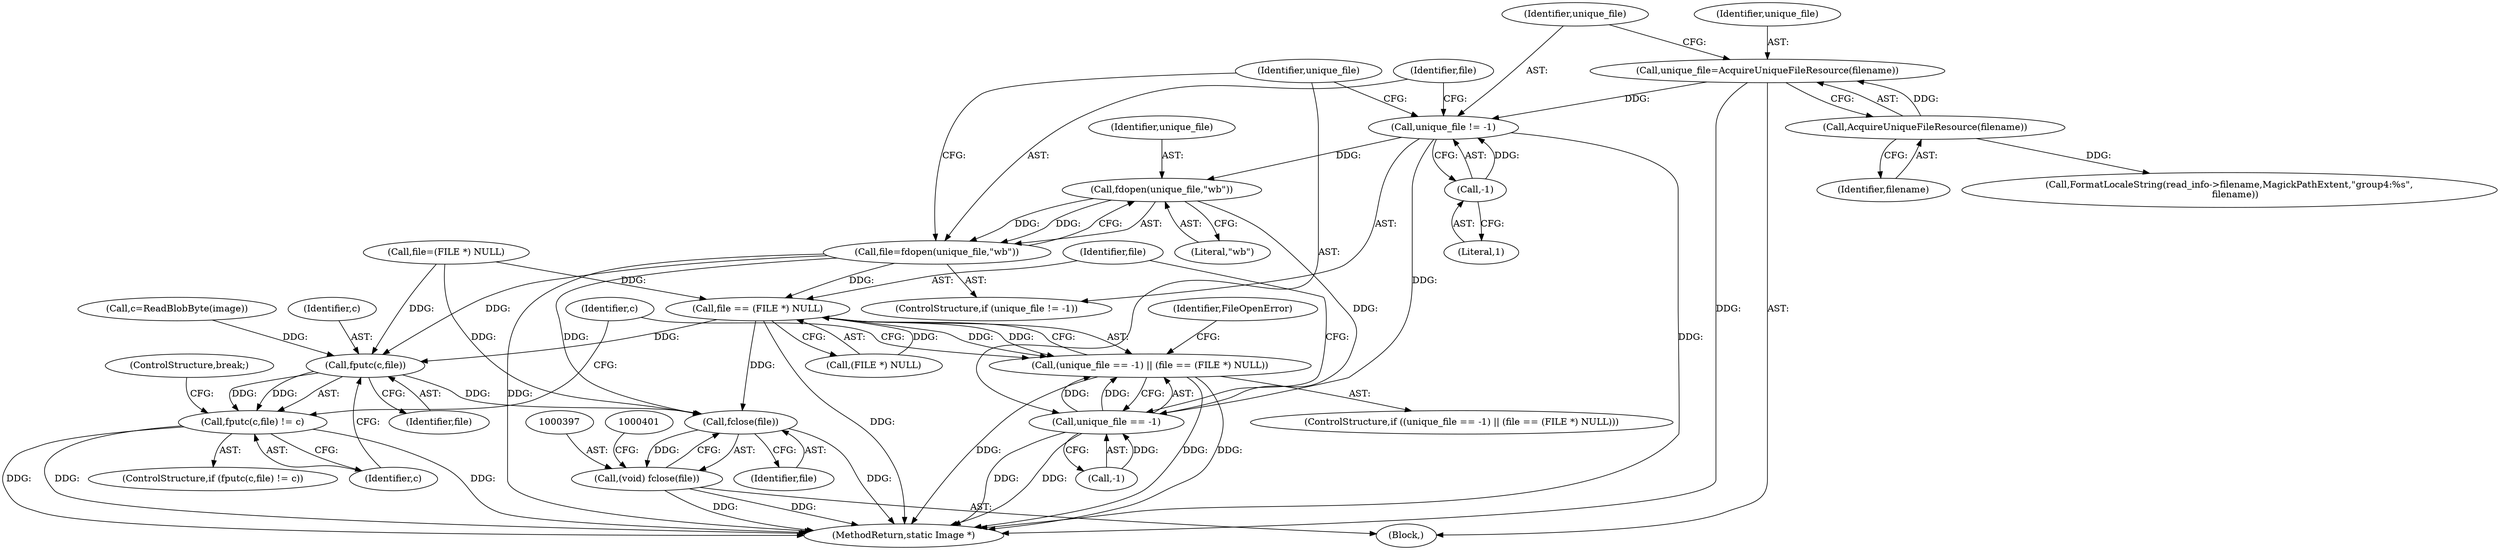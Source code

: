 digraph "0_ImageMagick_6b6bff054d569a77973f2140c0e86366e6168a6c@API" {
"1000365" [label="(Call,fdopen(unique_file,\"wb\"))"];
"1000359" [label="(Call,unique_file != -1)"];
"1000354" [label="(Call,unique_file=AcquireUniqueFileResource(filename))"];
"1000356" [label="(Call,AcquireUniqueFileResource(filename))"];
"1000361" [label="(Call,-1)"];
"1000363" [label="(Call,file=fdopen(unique_file,\"wb\"))"];
"1000374" [label="(Call,file == (FILE *) NULL)"];
"1000369" [label="(Call,(unique_file == -1) || (file == (FILE *) NULL))"];
"1000391" [label="(Call,fputc(c,file))"];
"1000390" [label="(Call,fputc(c,file) != c)"];
"1000398" [label="(Call,fclose(file))"];
"1000396" [label="(Call,(void) fclose(file))"];
"1000370" [label="(Call,unique_file == -1)"];
"1000369" [label="(Call,(unique_file == -1) || (file == (FILE *) NULL))"];
"1000392" [label="(Identifier,c)"];
"1000362" [label="(Literal,1)"];
"1000390" [label="(Call,fputc(c,file) != c)"];
"1000515" [label="(MethodReturn,static Image *)"];
"1000380" [label="(Identifier,FileOpenError)"];
"1000366" [label="(Identifier,unique_file)"];
"1000355" [label="(Identifier,unique_file)"];
"1000367" [label="(Literal,\"wb\")"];
"1000385" [label="(Identifier,c)"];
"1000393" [label="(Identifier,file)"];
"1000420" [label="(Call,FormatLocaleString(read_info->filename,MagickPathExtent,\"group4:%s\",\n    filename))"];
"1000374" [label="(Call,file == (FILE *) NULL)"];
"1000396" [label="(Call,(void) fclose(file))"];
"1000368" [label="(ControlStructure,if ((unique_file == -1) || (file == (FILE *) NULL)))"];
"1000358" [label="(ControlStructure,if (unique_file != -1))"];
"1000391" [label="(Call,fputc(c,file))"];
"1000356" [label="(Call,AcquireUniqueFileResource(filename))"];
"1000357" [label="(Identifier,filename)"];
"1000399" [label="(Identifier,file)"];
"1000376" [label="(Call,(FILE *) NULL)"];
"1000365" [label="(Call,fdopen(unique_file,\"wb\"))"];
"1000361" [label="(Call,-1)"];
"1000359" [label="(Call,unique_file != -1)"];
"1000354" [label="(Call,unique_file=AcquireUniqueFileResource(filename))"];
"1000371" [label="(Identifier,unique_file)"];
"1000375" [label="(Identifier,file)"];
"1000372" [label="(Call,-1)"];
"1000364" [label="(Identifier,file)"];
"1000389" [label="(ControlStructure,if (fputc(c,file) != c))"];
"1000363" [label="(Call,file=fdopen(unique_file,\"wb\"))"];
"1000349" [label="(Call,file=(FILE *) NULL)"];
"1000395" [label="(ControlStructure,break;)"];
"1000370" [label="(Call,unique_file == -1)"];
"1000398" [label="(Call,fclose(file))"];
"1000384" [label="(Call,c=ReadBlobByte(image))"];
"1000360" [label="(Identifier,unique_file)"];
"1000106" [label="(Block,)"];
"1000394" [label="(Identifier,c)"];
"1000365" -> "1000363"  [label="AST: "];
"1000365" -> "1000367"  [label="CFG: "];
"1000366" -> "1000365"  [label="AST: "];
"1000367" -> "1000365"  [label="AST: "];
"1000363" -> "1000365"  [label="CFG: "];
"1000365" -> "1000363"  [label="DDG: "];
"1000365" -> "1000363"  [label="DDG: "];
"1000359" -> "1000365"  [label="DDG: "];
"1000365" -> "1000370"  [label="DDG: "];
"1000359" -> "1000358"  [label="AST: "];
"1000359" -> "1000361"  [label="CFG: "];
"1000360" -> "1000359"  [label="AST: "];
"1000361" -> "1000359"  [label="AST: "];
"1000364" -> "1000359"  [label="CFG: "];
"1000371" -> "1000359"  [label="CFG: "];
"1000359" -> "1000515"  [label="DDG: "];
"1000354" -> "1000359"  [label="DDG: "];
"1000361" -> "1000359"  [label="DDG: "];
"1000359" -> "1000370"  [label="DDG: "];
"1000354" -> "1000106"  [label="AST: "];
"1000354" -> "1000356"  [label="CFG: "];
"1000355" -> "1000354"  [label="AST: "];
"1000356" -> "1000354"  [label="AST: "];
"1000360" -> "1000354"  [label="CFG: "];
"1000354" -> "1000515"  [label="DDG: "];
"1000356" -> "1000354"  [label="DDG: "];
"1000356" -> "1000357"  [label="CFG: "];
"1000357" -> "1000356"  [label="AST: "];
"1000356" -> "1000420"  [label="DDG: "];
"1000361" -> "1000362"  [label="CFG: "];
"1000362" -> "1000361"  [label="AST: "];
"1000363" -> "1000358"  [label="AST: "];
"1000364" -> "1000363"  [label="AST: "];
"1000371" -> "1000363"  [label="CFG: "];
"1000363" -> "1000515"  [label="DDG: "];
"1000363" -> "1000374"  [label="DDG: "];
"1000363" -> "1000391"  [label="DDG: "];
"1000363" -> "1000398"  [label="DDG: "];
"1000374" -> "1000369"  [label="AST: "];
"1000374" -> "1000376"  [label="CFG: "];
"1000375" -> "1000374"  [label="AST: "];
"1000376" -> "1000374"  [label="AST: "];
"1000369" -> "1000374"  [label="CFG: "];
"1000374" -> "1000515"  [label="DDG: "];
"1000374" -> "1000369"  [label="DDG: "];
"1000374" -> "1000369"  [label="DDG: "];
"1000349" -> "1000374"  [label="DDG: "];
"1000376" -> "1000374"  [label="DDG: "];
"1000374" -> "1000391"  [label="DDG: "];
"1000374" -> "1000398"  [label="DDG: "];
"1000369" -> "1000368"  [label="AST: "];
"1000369" -> "1000370"  [label="CFG: "];
"1000370" -> "1000369"  [label="AST: "];
"1000380" -> "1000369"  [label="CFG: "];
"1000385" -> "1000369"  [label="CFG: "];
"1000369" -> "1000515"  [label="DDG: "];
"1000369" -> "1000515"  [label="DDG: "];
"1000369" -> "1000515"  [label="DDG: "];
"1000370" -> "1000369"  [label="DDG: "];
"1000370" -> "1000369"  [label="DDG: "];
"1000391" -> "1000390"  [label="AST: "];
"1000391" -> "1000393"  [label="CFG: "];
"1000392" -> "1000391"  [label="AST: "];
"1000393" -> "1000391"  [label="AST: "];
"1000394" -> "1000391"  [label="CFG: "];
"1000391" -> "1000390"  [label="DDG: "];
"1000391" -> "1000390"  [label="DDG: "];
"1000384" -> "1000391"  [label="DDG: "];
"1000349" -> "1000391"  [label="DDG: "];
"1000391" -> "1000398"  [label="DDG: "];
"1000390" -> "1000389"  [label="AST: "];
"1000390" -> "1000394"  [label="CFG: "];
"1000394" -> "1000390"  [label="AST: "];
"1000385" -> "1000390"  [label="CFG: "];
"1000395" -> "1000390"  [label="CFG: "];
"1000390" -> "1000515"  [label="DDG: "];
"1000390" -> "1000515"  [label="DDG: "];
"1000390" -> "1000515"  [label="DDG: "];
"1000398" -> "1000396"  [label="AST: "];
"1000398" -> "1000399"  [label="CFG: "];
"1000399" -> "1000398"  [label="AST: "];
"1000396" -> "1000398"  [label="CFG: "];
"1000398" -> "1000515"  [label="DDG: "];
"1000398" -> "1000396"  [label="DDG: "];
"1000349" -> "1000398"  [label="DDG: "];
"1000396" -> "1000106"  [label="AST: "];
"1000397" -> "1000396"  [label="AST: "];
"1000401" -> "1000396"  [label="CFG: "];
"1000396" -> "1000515"  [label="DDG: "];
"1000396" -> "1000515"  [label="DDG: "];
"1000370" -> "1000372"  [label="CFG: "];
"1000371" -> "1000370"  [label="AST: "];
"1000372" -> "1000370"  [label="AST: "];
"1000375" -> "1000370"  [label="CFG: "];
"1000370" -> "1000515"  [label="DDG: "];
"1000370" -> "1000515"  [label="DDG: "];
"1000372" -> "1000370"  [label="DDG: "];
}
